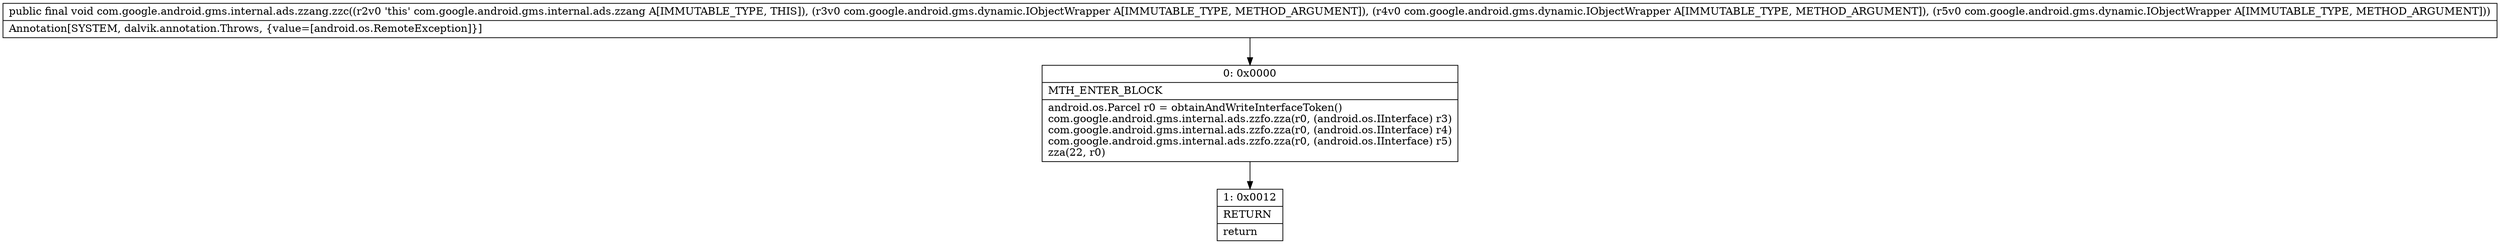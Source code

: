 digraph "CFG forcom.google.android.gms.internal.ads.zzang.zzc(Lcom\/google\/android\/gms\/dynamic\/IObjectWrapper;Lcom\/google\/android\/gms\/dynamic\/IObjectWrapper;Lcom\/google\/android\/gms\/dynamic\/IObjectWrapper;)V" {
Node_0 [shape=record,label="{0\:\ 0x0000|MTH_ENTER_BLOCK\l|android.os.Parcel r0 = obtainAndWriteInterfaceToken()\lcom.google.android.gms.internal.ads.zzfo.zza(r0, (android.os.IInterface) r3)\lcom.google.android.gms.internal.ads.zzfo.zza(r0, (android.os.IInterface) r4)\lcom.google.android.gms.internal.ads.zzfo.zza(r0, (android.os.IInterface) r5)\lzza(22, r0)\l}"];
Node_1 [shape=record,label="{1\:\ 0x0012|RETURN\l|return\l}"];
MethodNode[shape=record,label="{public final void com.google.android.gms.internal.ads.zzang.zzc((r2v0 'this' com.google.android.gms.internal.ads.zzang A[IMMUTABLE_TYPE, THIS]), (r3v0 com.google.android.gms.dynamic.IObjectWrapper A[IMMUTABLE_TYPE, METHOD_ARGUMENT]), (r4v0 com.google.android.gms.dynamic.IObjectWrapper A[IMMUTABLE_TYPE, METHOD_ARGUMENT]), (r5v0 com.google.android.gms.dynamic.IObjectWrapper A[IMMUTABLE_TYPE, METHOD_ARGUMENT]))  | Annotation[SYSTEM, dalvik.annotation.Throws, \{value=[android.os.RemoteException]\}]\l}"];
MethodNode -> Node_0;
Node_0 -> Node_1;
}

